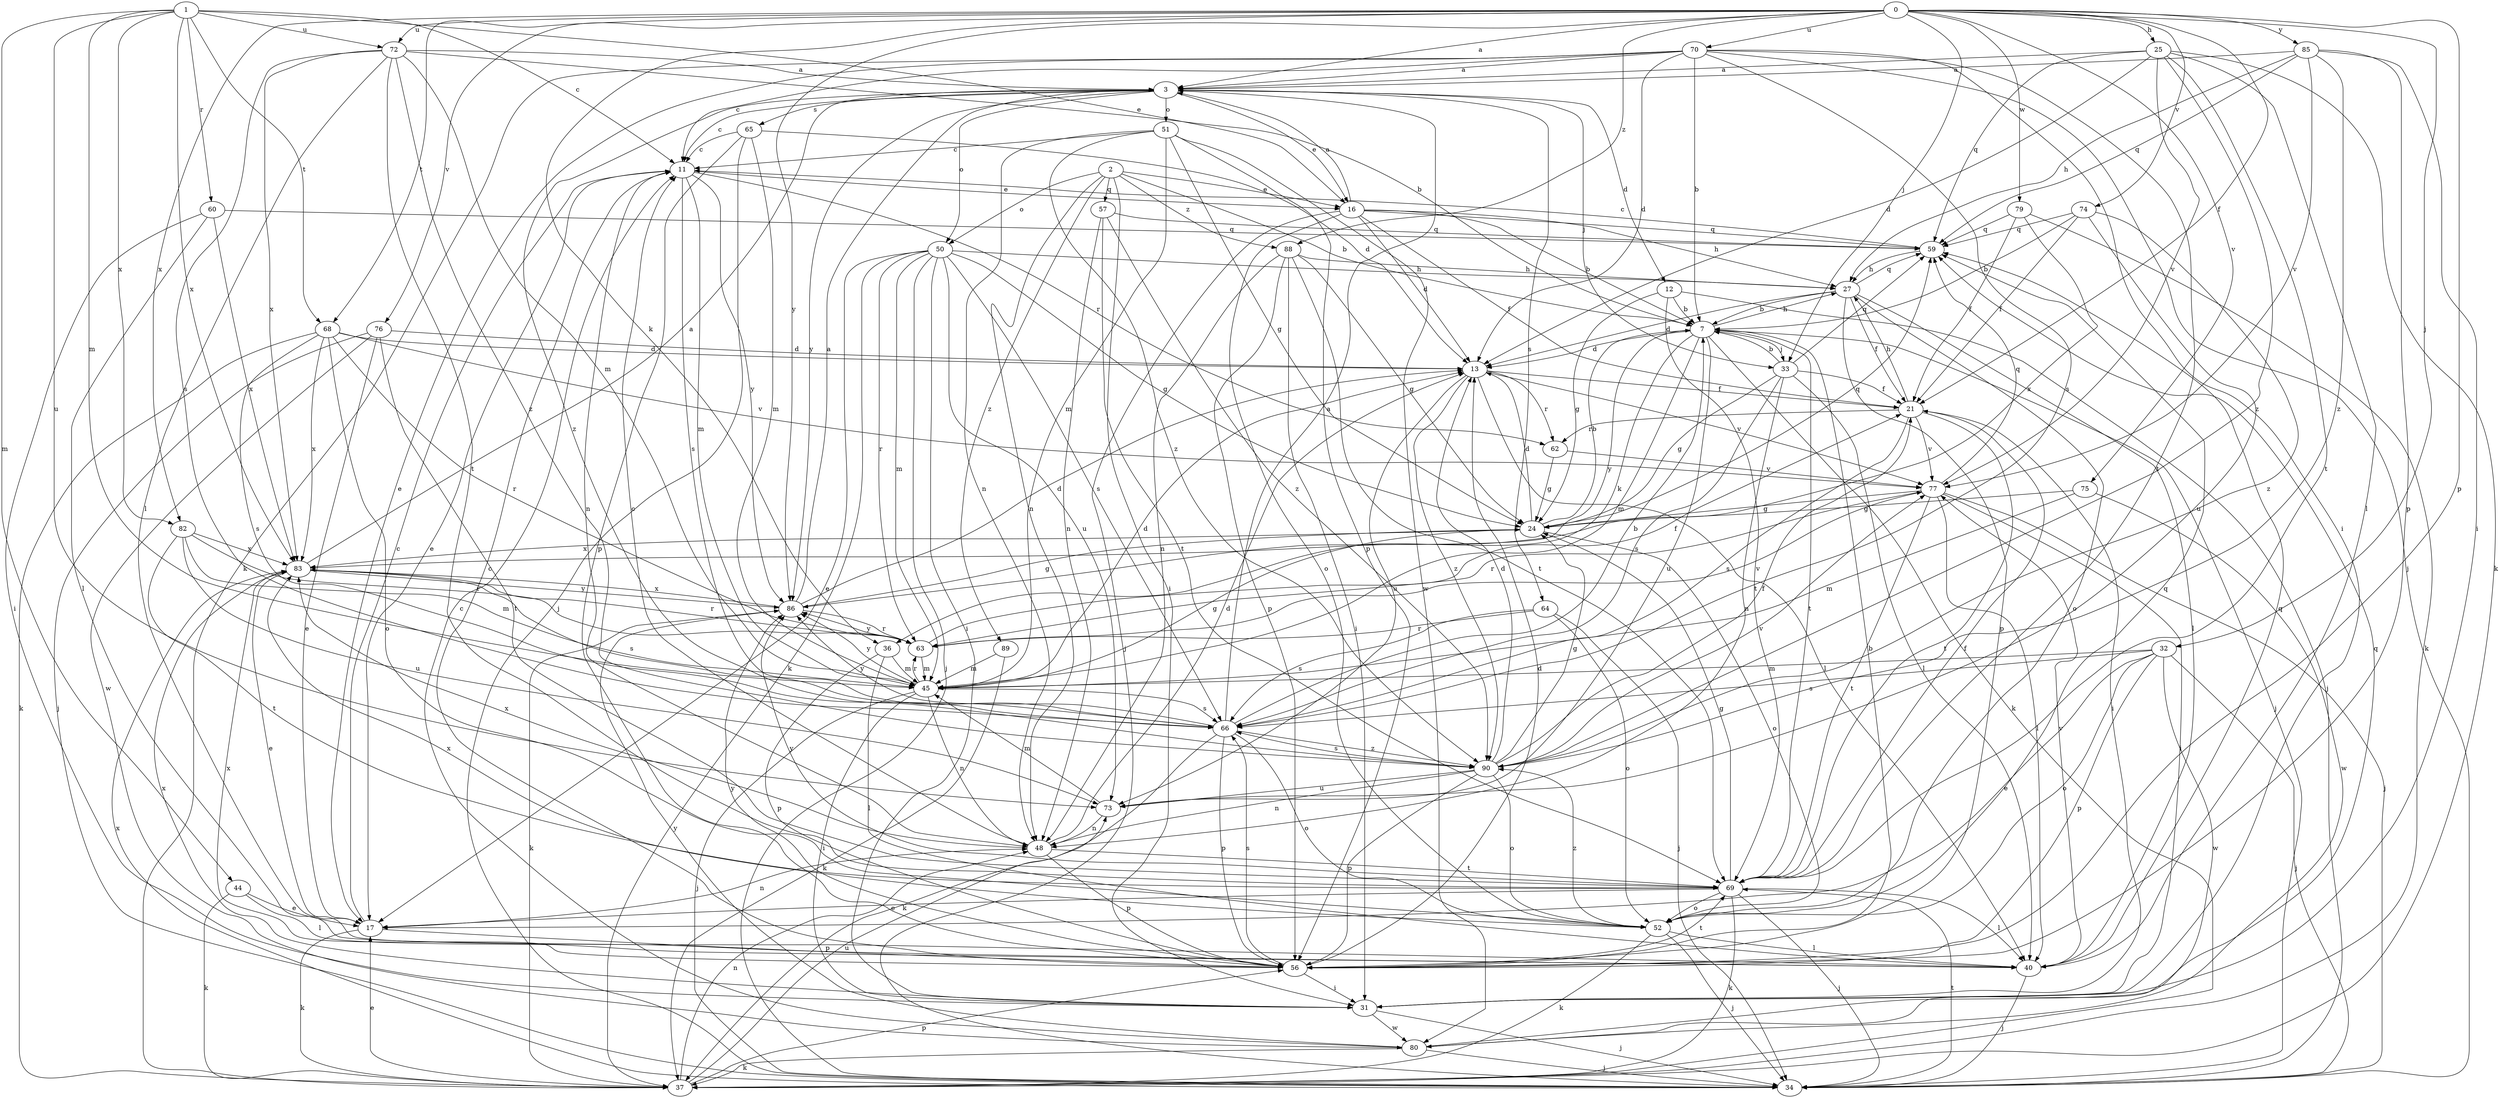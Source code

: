 strict digraph  {
0;
1;
2;
3;
7;
11;
12;
13;
16;
17;
21;
24;
25;
27;
31;
32;
33;
34;
36;
37;
40;
44;
45;
48;
50;
51;
52;
56;
57;
59;
60;
62;
63;
64;
65;
66;
68;
69;
70;
72;
73;
74;
75;
76;
77;
79;
80;
82;
83;
85;
86;
88;
89;
90;
0 -> 3  [label=a];
0 -> 21  [label=f];
0 -> 25  [label=h];
0 -> 32  [label=j];
0 -> 33  [label=j];
0 -> 36  [label=k];
0 -> 56  [label=p];
0 -> 68  [label=t];
0 -> 70  [label=u];
0 -> 72  [label=u];
0 -> 74  [label=v];
0 -> 75  [label=v];
0 -> 76  [label=v];
0 -> 79  [label=w];
0 -> 82  [label=x];
0 -> 85  [label=y];
0 -> 86  [label=y];
0 -> 88  [label=z];
1 -> 11  [label=c];
1 -> 16  [label=e];
1 -> 44  [label=m];
1 -> 45  [label=m];
1 -> 60  [label=r];
1 -> 68  [label=t];
1 -> 72  [label=u];
1 -> 73  [label=u];
1 -> 82  [label=x];
1 -> 83  [label=x];
2 -> 7  [label=b];
2 -> 16  [label=e];
2 -> 31  [label=i];
2 -> 48  [label=n];
2 -> 50  [label=o];
2 -> 57  [label=q];
2 -> 88  [label=z];
2 -> 89  [label=z];
3 -> 11  [label=c];
3 -> 12  [label=d];
3 -> 16  [label=e];
3 -> 33  [label=j];
3 -> 50  [label=o];
3 -> 51  [label=o];
3 -> 64  [label=s];
3 -> 65  [label=s];
3 -> 86  [label=y];
3 -> 90  [label=z];
7 -> 13  [label=d];
7 -> 27  [label=h];
7 -> 33  [label=j];
7 -> 34  [label=j];
7 -> 36  [label=k];
7 -> 37  [label=k];
7 -> 45  [label=m];
7 -> 69  [label=t];
7 -> 73  [label=u];
7 -> 86  [label=y];
11 -> 16  [label=e];
11 -> 17  [label=e];
11 -> 45  [label=m];
11 -> 48  [label=n];
11 -> 62  [label=r];
11 -> 66  [label=s];
11 -> 86  [label=y];
12 -> 7  [label=b];
12 -> 24  [label=g];
12 -> 34  [label=j];
12 -> 69  [label=t];
13 -> 21  [label=f];
13 -> 40  [label=l];
13 -> 62  [label=r];
13 -> 73  [label=u];
13 -> 77  [label=v];
13 -> 90  [label=z];
16 -> 3  [label=a];
16 -> 7  [label=b];
16 -> 13  [label=d];
16 -> 21  [label=f];
16 -> 27  [label=h];
16 -> 34  [label=j];
16 -> 52  [label=o];
16 -> 59  [label=q];
17 -> 11  [label=c];
17 -> 37  [label=k];
17 -> 48  [label=n];
17 -> 56  [label=p];
21 -> 27  [label=h];
21 -> 31  [label=i];
21 -> 62  [label=r];
21 -> 66  [label=s];
21 -> 69  [label=t];
21 -> 77  [label=v];
24 -> 7  [label=b];
24 -> 13  [label=d];
24 -> 52  [label=o];
24 -> 59  [label=q];
24 -> 83  [label=x];
25 -> 3  [label=a];
25 -> 13  [label=d];
25 -> 37  [label=k];
25 -> 40  [label=l];
25 -> 59  [label=q];
25 -> 69  [label=t];
25 -> 77  [label=v];
25 -> 90  [label=z];
27 -> 7  [label=b];
27 -> 13  [label=d];
27 -> 21  [label=f];
27 -> 40  [label=l];
27 -> 52  [label=o];
27 -> 56  [label=p];
27 -> 59  [label=q];
31 -> 34  [label=j];
31 -> 80  [label=w];
31 -> 83  [label=x];
32 -> 17  [label=e];
32 -> 34  [label=j];
32 -> 45  [label=m];
32 -> 52  [label=o];
32 -> 56  [label=p];
32 -> 66  [label=s];
32 -> 80  [label=w];
33 -> 7  [label=b];
33 -> 21  [label=f];
33 -> 24  [label=g];
33 -> 40  [label=l];
33 -> 48  [label=n];
33 -> 59  [label=q];
33 -> 66  [label=s];
34 -> 69  [label=t];
34 -> 83  [label=x];
36 -> 40  [label=l];
36 -> 45  [label=m];
36 -> 56  [label=p];
37 -> 17  [label=e];
37 -> 48  [label=n];
37 -> 56  [label=p];
37 -> 73  [label=u];
40 -> 34  [label=j];
40 -> 59  [label=q];
40 -> 77  [label=v];
44 -> 17  [label=e];
44 -> 37  [label=k];
44 -> 40  [label=l];
45 -> 13  [label=d];
45 -> 24  [label=g];
45 -> 31  [label=i];
45 -> 34  [label=j];
45 -> 48  [label=n];
45 -> 63  [label=r];
45 -> 66  [label=s];
45 -> 86  [label=y];
48 -> 11  [label=c];
48 -> 13  [label=d];
48 -> 56  [label=p];
48 -> 69  [label=t];
48 -> 83  [label=x];
50 -> 17  [label=e];
50 -> 24  [label=g];
50 -> 27  [label=h];
50 -> 31  [label=i];
50 -> 34  [label=j];
50 -> 37  [label=k];
50 -> 45  [label=m];
50 -> 63  [label=r];
50 -> 66  [label=s];
50 -> 73  [label=u];
51 -> 11  [label=c];
51 -> 24  [label=g];
51 -> 45  [label=m];
51 -> 48  [label=n];
51 -> 56  [label=p];
51 -> 80  [label=w];
51 -> 90  [label=z];
52 -> 34  [label=j];
52 -> 37  [label=k];
52 -> 40  [label=l];
52 -> 59  [label=q];
52 -> 83  [label=x];
52 -> 90  [label=z];
56 -> 7  [label=b];
56 -> 11  [label=c];
56 -> 13  [label=d];
56 -> 31  [label=i];
56 -> 66  [label=s];
56 -> 69  [label=t];
56 -> 83  [label=x];
56 -> 86  [label=y];
57 -> 48  [label=n];
57 -> 59  [label=q];
57 -> 69  [label=t];
57 -> 90  [label=z];
59 -> 11  [label=c];
59 -> 27  [label=h];
60 -> 31  [label=i];
60 -> 40  [label=l];
60 -> 59  [label=q];
60 -> 83  [label=x];
62 -> 24  [label=g];
62 -> 77  [label=v];
63 -> 21  [label=f];
63 -> 45  [label=m];
63 -> 77  [label=v];
63 -> 86  [label=y];
64 -> 34  [label=j];
64 -> 52  [label=o];
64 -> 63  [label=r];
64 -> 66  [label=s];
65 -> 11  [label=c];
65 -> 13  [label=d];
65 -> 34  [label=j];
65 -> 45  [label=m];
65 -> 56  [label=p];
66 -> 3  [label=a];
66 -> 7  [label=b];
66 -> 37  [label=k];
66 -> 52  [label=o];
66 -> 56  [label=p];
66 -> 86  [label=y];
66 -> 90  [label=z];
68 -> 13  [label=d];
68 -> 37  [label=k];
68 -> 52  [label=o];
68 -> 63  [label=r];
68 -> 66  [label=s];
68 -> 77  [label=v];
68 -> 83  [label=x];
69 -> 17  [label=e];
69 -> 21  [label=f];
69 -> 24  [label=g];
69 -> 34  [label=j];
69 -> 37  [label=k];
69 -> 40  [label=l];
69 -> 52  [label=o];
69 -> 86  [label=y];
70 -> 3  [label=a];
70 -> 7  [label=b];
70 -> 11  [label=c];
70 -> 13  [label=d];
70 -> 17  [label=e];
70 -> 31  [label=i];
70 -> 34  [label=j];
70 -> 37  [label=k];
70 -> 66  [label=s];
70 -> 69  [label=t];
72 -> 3  [label=a];
72 -> 7  [label=b];
72 -> 40  [label=l];
72 -> 45  [label=m];
72 -> 66  [label=s];
72 -> 69  [label=t];
72 -> 83  [label=x];
72 -> 90  [label=z];
73 -> 45  [label=m];
73 -> 48  [label=n];
74 -> 7  [label=b];
74 -> 21  [label=f];
74 -> 59  [label=q];
74 -> 73  [label=u];
74 -> 90  [label=z];
75 -> 24  [label=g];
75 -> 45  [label=m];
75 -> 80  [label=w];
76 -> 13  [label=d];
76 -> 17  [label=e];
76 -> 34  [label=j];
76 -> 69  [label=t];
76 -> 80  [label=w];
77 -> 24  [label=g];
77 -> 31  [label=i];
77 -> 34  [label=j];
77 -> 40  [label=l];
77 -> 59  [label=q];
77 -> 63  [label=r];
77 -> 69  [label=t];
79 -> 21  [label=f];
79 -> 37  [label=k];
79 -> 59  [label=q];
79 -> 83  [label=x];
80 -> 11  [label=c];
80 -> 34  [label=j];
80 -> 37  [label=k];
80 -> 59  [label=q];
80 -> 86  [label=y];
82 -> 45  [label=m];
82 -> 63  [label=r];
82 -> 69  [label=t];
82 -> 73  [label=u];
82 -> 83  [label=x];
83 -> 3  [label=a];
83 -> 17  [label=e];
83 -> 63  [label=r];
83 -> 66  [label=s];
83 -> 86  [label=y];
85 -> 3  [label=a];
85 -> 27  [label=h];
85 -> 31  [label=i];
85 -> 56  [label=p];
85 -> 59  [label=q];
85 -> 77  [label=v];
85 -> 90  [label=z];
86 -> 3  [label=a];
86 -> 13  [label=d];
86 -> 24  [label=g];
86 -> 37  [label=k];
86 -> 63  [label=r];
86 -> 83  [label=x];
88 -> 24  [label=g];
88 -> 27  [label=h];
88 -> 31  [label=i];
88 -> 48  [label=n];
88 -> 56  [label=p];
88 -> 69  [label=t];
89 -> 37  [label=k];
89 -> 45  [label=m];
90 -> 13  [label=d];
90 -> 21  [label=f];
90 -> 24  [label=g];
90 -> 48  [label=n];
90 -> 52  [label=o];
90 -> 56  [label=p];
90 -> 66  [label=s];
90 -> 73  [label=u];
90 -> 77  [label=v];
}
